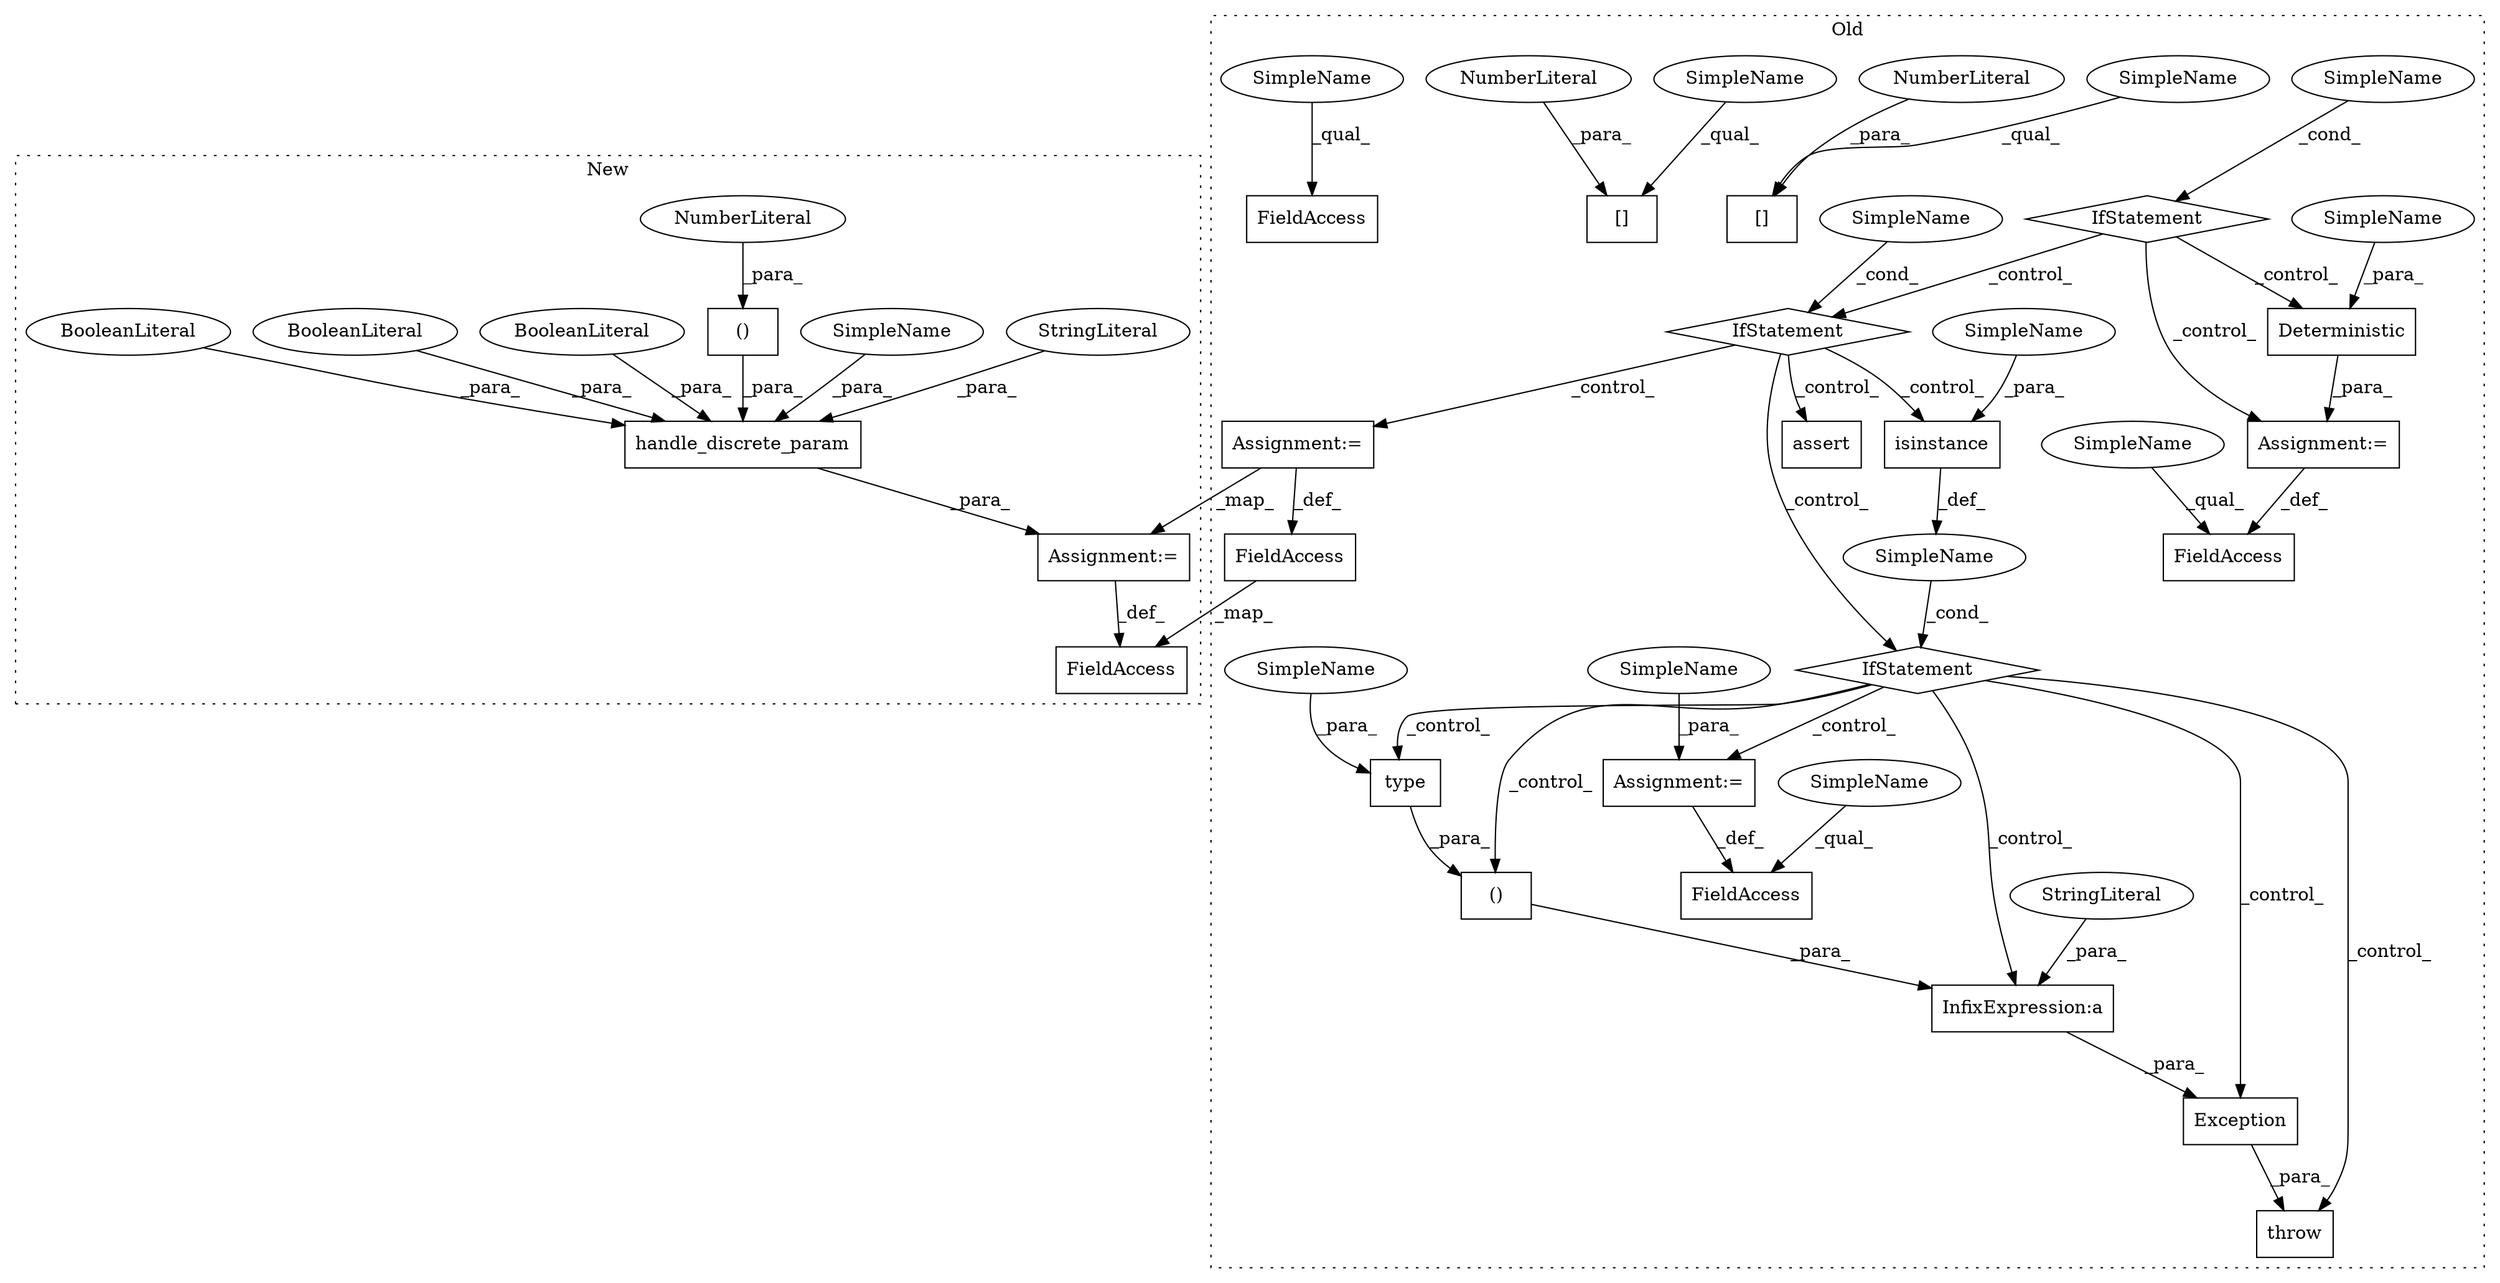 digraph G {
subgraph cluster0 {
1 [label="throw" a="53" s="16594" l="6" shape="box"];
4 [label="()" a="106" s="16741" l="38" shape="box"];
5 [label="InfixExpression:a" a="27" s="16731" l="10" shape="box"];
10 [label="SimpleName" a="42" s="" l="" shape="ellipse"];
11 [label="isinstance" a="32" s="16253,16277" l="11,1" shape="box"];
12 [label="type" a="32" s="16765,16778" l="5,1" shape="box"];
13 [label="IfStatement" a="25" s="16249,16278" l="4,2" shape="diamond"];
14 [label="[]" a="2" s="16073,16083" l="9,1" shape="box"];
15 [label="NumberLiteral" a="34" s="16082" l="1" shape="ellipse"];
16 [label="IfStatement" a="25" s="15821,15858" l="4,2" shape="diamond"];
17 [label="assert" a="32" s="15970,15998" l="10,1" shape="box"];
18 [label="[]" a="2" s="16119,16129" l="9,1" shape="box"];
19 [label="NumberLiteral" a="34" s="16128" l="1" shape="ellipse"];
20 [label="SimpleName" a="42" s="" l="" shape="ellipse"];
22 [label="StringLiteral" a="45" s="16610" l="121" shape="ellipse"];
23 [label="Exception" a="32" s="16600,16779" l="10,2" shape="box"];
24 [label="Assignment:=" a="7" s="15881" l="1" shape="box"];
25 [label="FieldAccess" a="22" s="15868" l="13" shape="box"];
26 [label="FieldAccess" a="22" s="16097" l="13" shape="box"];
28 [label="FieldAccess" a="22" s="16550" l="13" shape="box"];
29 [label="Assignment:=" a="7" s="16563" l="1" shape="box"];
30 [label="Deterministic" a="32" s="15882,15904" l="14,1" shape="box"];
31 [label="SimpleName" a="42" s="" l="" shape="ellipse"];
33 [label="Assignment:=" a="7" s="16110" l="1" shape="box"];
34 [label="FieldAccess" a="22" s="16169" l="13" shape="box"];
35 [label="IfStatement" a="25" s="15923,15953" l="4,2" shape="diamond"];
36 [label="SimpleName" a="42" s="16264" l="8" shape="ellipse"];
37 [label="SimpleName" a="42" s="16564" l="8" shape="ellipse"];
38 [label="SimpleName" a="42" s="15896" l="8" shape="ellipse"];
39 [label="SimpleName" a="42" s="16770" l="8" shape="ellipse"];
40 [label="SimpleName" a="42" s="16119" l="8" shape="ellipse"];
41 [label="SimpleName" a="42" s="16073" l="8" shape="ellipse"];
42 [label="SimpleName" a="42" s="16550" l="4" shape="ellipse"];
43 [label="SimpleName" a="42" s="16169" l="4" shape="ellipse"];
44 [label="SimpleName" a="42" s="15868" l="4" shape="ellipse"];
label = "Old";
style="dotted";
}
subgraph cluster1 {
2 [label="handle_discrete_param" a="32" s="15846,15926" l="22,1" shape="box"];
3 [label="()" a="106" s="15893" l="17" shape="box"];
6 [label="NumberLiteral" a="34" s="15893" l="1" shape="ellipse"];
7 [label="BooleanLiteral" a="9" s="15917" l="4" shape="ellipse"];
8 [label="BooleanLiteral" a="9" s="15912" l="4" shape="ellipse"];
9 [label="BooleanLiteral" a="9" s="15922" l="4" shape="ellipse"];
21 [label="StringLiteral" a="45" s="15877" l="10" shape="ellipse"];
27 [label="FieldAccess" a="22" s="15821" l="13" shape="box"];
32 [label="Assignment:=" a="7" s="15834" l="1" shape="box"];
45 [label="SimpleName" a="42" s="15868" l="8" shape="ellipse"];
label = "New";
style="dotted";
}
2 -> 32 [label="_para_"];
3 -> 2 [label="_para_"];
4 -> 5 [label="_para_"];
5 -> 23 [label="_para_"];
6 -> 3 [label="_para_"];
7 -> 2 [label="_para_"];
8 -> 2 [label="_para_"];
9 -> 2 [label="_para_"];
10 -> 13 [label="_cond_"];
11 -> 10 [label="_def_"];
12 -> 4 [label="_para_"];
13 -> 4 [label="_control_"];
13 -> 1 [label="_control_"];
13 -> 12 [label="_control_"];
13 -> 29 [label="_control_"];
13 -> 5 [label="_control_"];
13 -> 23 [label="_control_"];
15 -> 14 [label="_para_"];
16 -> 24 [label="_control_"];
16 -> 35 [label="_control_"];
16 -> 30 [label="_control_"];
19 -> 18 [label="_para_"];
20 -> 16 [label="_cond_"];
21 -> 2 [label="_para_"];
22 -> 5 [label="_para_"];
23 -> 1 [label="_para_"];
24 -> 25 [label="_def_"];
26 -> 27 [label="_map_"];
29 -> 28 [label="_def_"];
30 -> 24 [label="_para_"];
31 -> 35 [label="_cond_"];
32 -> 27 [label="_def_"];
33 -> 32 [label="_map_"];
33 -> 26 [label="_def_"];
35 -> 13 [label="_control_"];
35 -> 17 [label="_control_"];
35 -> 33 [label="_control_"];
35 -> 11 [label="_control_"];
36 -> 11 [label="_para_"];
37 -> 29 [label="_para_"];
38 -> 30 [label="_para_"];
39 -> 12 [label="_para_"];
40 -> 18 [label="_qual_"];
41 -> 14 [label="_qual_"];
42 -> 28 [label="_qual_"];
43 -> 34 [label="_qual_"];
44 -> 25 [label="_qual_"];
45 -> 2 [label="_para_"];
}